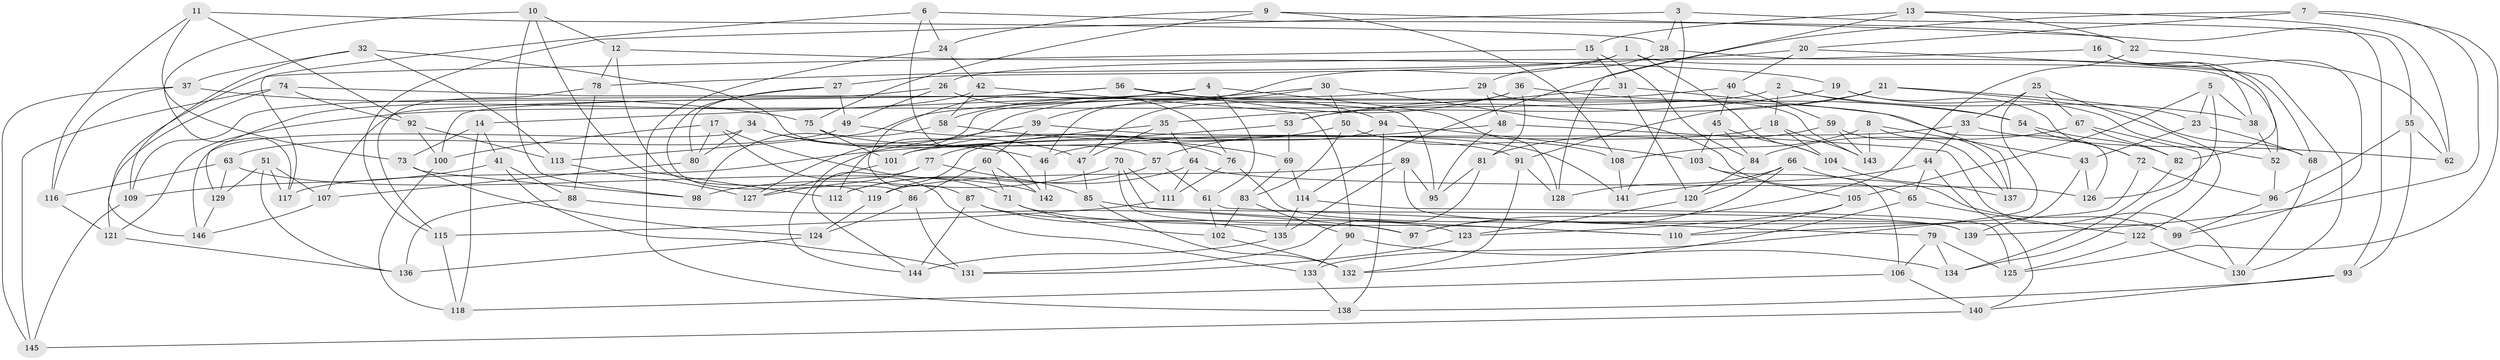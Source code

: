 // coarse degree distribution, {3: 0.136986301369863, 4: 0.5068493150684932, 5: 0.1506849315068493, 8: 0.0547945205479452, 6: 0.0547945205479452, 9: 0.0547945205479452, 17: 0.0136986301369863, 10: 0.0136986301369863, 14: 0.0136986301369863}
// Generated by graph-tools (version 1.1) at 2025/01/03/04/25 22:01:37]
// undirected, 146 vertices, 292 edges
graph export_dot {
graph [start="1"]
  node [color=gray90,style=filled];
  1;
  2;
  3;
  4;
  5;
  6;
  7;
  8;
  9;
  10;
  11;
  12;
  13;
  14;
  15;
  16;
  17;
  18;
  19;
  20;
  21;
  22;
  23;
  24;
  25;
  26;
  27;
  28;
  29;
  30;
  31;
  32;
  33;
  34;
  35;
  36;
  37;
  38;
  39;
  40;
  41;
  42;
  43;
  44;
  45;
  46;
  47;
  48;
  49;
  50;
  51;
  52;
  53;
  54;
  55;
  56;
  57;
  58;
  59;
  60;
  61;
  62;
  63;
  64;
  65;
  66;
  67;
  68;
  69;
  70;
  71;
  72;
  73;
  74;
  75;
  76;
  77;
  78;
  79;
  80;
  81;
  82;
  83;
  84;
  85;
  86;
  87;
  88;
  89;
  90;
  91;
  92;
  93;
  94;
  95;
  96;
  97;
  98;
  99;
  100;
  101;
  102;
  103;
  104;
  105;
  106;
  107;
  108;
  109;
  110;
  111;
  112;
  113;
  114;
  115;
  116;
  117;
  118;
  119;
  120;
  121;
  122;
  123;
  124;
  125;
  126;
  127;
  128;
  129;
  130;
  131;
  132;
  133;
  134;
  135;
  136;
  137;
  138;
  139;
  140;
  141;
  142;
  143;
  144;
  145;
  146;
  1 -- 39;
  1 -- 27;
  1 -- 52;
  1 -- 104;
  2 -- 18;
  2 -- 121;
  2 -- 38;
  2 -- 54;
  3 -- 55;
  3 -- 115;
  3 -- 28;
  3 -- 141;
  4 -- 14;
  4 -- 61;
  4 -- 87;
  4 -- 128;
  5 -- 23;
  5 -- 38;
  5 -- 126;
  5 -- 105;
  6 -- 22;
  6 -- 142;
  6 -- 24;
  6 -- 117;
  7 -- 139;
  7 -- 114;
  7 -- 20;
  7 -- 125;
  8 -- 143;
  8 -- 108;
  8 -- 43;
  8 -- 137;
  9 -- 93;
  9 -- 75;
  9 -- 24;
  9 -- 108;
  10 -- 117;
  10 -- 12;
  10 -- 98;
  10 -- 112;
  11 -- 73;
  11 -- 116;
  11 -- 92;
  11 -- 28;
  12 -- 78;
  12 -- 119;
  12 -- 19;
  13 -- 22;
  13 -- 62;
  13 -- 15;
  13 -- 128;
  14 -- 73;
  14 -- 41;
  14 -- 118;
  15 -- 31;
  15 -- 146;
  15 -- 84;
  16 -- 26;
  16 -- 99;
  16 -- 82;
  16 -- 38;
  17 -- 80;
  17 -- 100;
  17 -- 133;
  17 -- 71;
  18 -- 104;
  18 -- 143;
  18 -- 46;
  19 -- 72;
  19 -- 52;
  19 -- 35;
  20 -- 40;
  20 -- 130;
  20 -- 78;
  21 -- 53;
  21 -- 68;
  21 -- 91;
  21 -- 23;
  22 -- 62;
  22 -- 97;
  23 -- 68;
  23 -- 43;
  24 -- 138;
  24 -- 42;
  25 -- 67;
  25 -- 122;
  25 -- 33;
  25 -- 133;
  26 -- 109;
  26 -- 49;
  26 -- 76;
  27 -- 49;
  27 -- 80;
  27 -- 86;
  28 -- 29;
  28 -- 68;
  29 -- 48;
  29 -- 143;
  29 -- 127;
  30 -- 65;
  30 -- 58;
  30 -- 46;
  30 -- 50;
  31 -- 137;
  31 -- 53;
  31 -- 120;
  32 -- 113;
  32 -- 37;
  32 -- 109;
  32 -- 57;
  33 -- 62;
  33 -- 101;
  33 -- 44;
  34 -- 47;
  34 -- 146;
  34 -- 46;
  34 -- 80;
  35 -- 64;
  35 -- 47;
  35 -- 77;
  36 -- 81;
  36 -- 112;
  36 -- 54;
  36 -- 47;
  37 -- 145;
  37 -- 75;
  37 -- 116;
  38 -- 52;
  39 -- 141;
  39 -- 60;
  39 -- 144;
  40 -- 113;
  40 -- 59;
  40 -- 45;
  41 -- 88;
  41 -- 131;
  41 -- 109;
  42 -- 90;
  42 -- 58;
  42 -- 129;
  43 -- 126;
  43 -- 139;
  44 -- 140;
  44 -- 65;
  44 -- 141;
  45 -- 104;
  45 -- 103;
  45 -- 84;
  46 -- 142;
  47 -- 85;
  48 -- 130;
  48 -- 95;
  48 -- 57;
  49 -- 76;
  49 -- 63;
  50 -- 108;
  50 -- 101;
  50 -- 83;
  51 -- 129;
  51 -- 136;
  51 -- 117;
  51 -- 107;
  52 -- 96;
  53 -- 69;
  53 -- 117;
  54 -- 72;
  54 -- 82;
  55 -- 96;
  55 -- 93;
  55 -- 62;
  56 -- 107;
  56 -- 100;
  56 -- 94;
  56 -- 126;
  57 -- 61;
  57 -- 112;
  58 -- 98;
  58 -- 69;
  59 -- 137;
  59 -- 143;
  59 -- 81;
  60 -- 86;
  60 -- 142;
  60 -- 71;
  61 -- 79;
  61 -- 102;
  63 -- 142;
  63 -- 129;
  63 -- 116;
  64 -- 112;
  64 -- 126;
  64 -- 111;
  65 -- 132;
  65 -- 122;
  66 -- 128;
  66 -- 120;
  66 -- 99;
  66 -- 97;
  67 -- 134;
  67 -- 84;
  67 -- 82;
  68 -- 130;
  69 -- 114;
  69 -- 83;
  70 -- 98;
  70 -- 110;
  70 -- 111;
  70 -- 97;
  71 -- 110;
  71 -- 102;
  72 -- 110;
  72 -- 96;
  73 -- 124;
  73 -- 98;
  74 -- 121;
  74 -- 145;
  74 -- 92;
  74 -- 95;
  75 -- 91;
  75 -- 101;
  76 -- 111;
  76 -- 139;
  77 -- 127;
  77 -- 144;
  77 -- 85;
  78 -- 115;
  78 -- 88;
  79 -- 106;
  79 -- 134;
  79 -- 125;
  80 -- 107;
  81 -- 131;
  81 -- 95;
  82 -- 134;
  83 -- 102;
  83 -- 90;
  84 -- 120;
  85 -- 139;
  85 -- 132;
  86 -- 124;
  86 -- 131;
  87 -- 123;
  87 -- 144;
  87 -- 135;
  88 -- 97;
  88 -- 136;
  89 -- 119;
  89 -- 99;
  89 -- 95;
  89 -- 135;
  90 -- 133;
  90 -- 134;
  91 -- 128;
  91 -- 132;
  92 -- 113;
  92 -- 100;
  93 -- 138;
  93 -- 140;
  94 -- 119;
  94 -- 138;
  94 -- 103;
  96 -- 99;
  100 -- 118;
  101 -- 127;
  102 -- 132;
  103 -- 106;
  103 -- 105;
  104 -- 137;
  105 -- 110;
  105 -- 123;
  106 -- 140;
  106 -- 118;
  107 -- 146;
  108 -- 141;
  109 -- 145;
  111 -- 115;
  113 -- 127;
  114 -- 135;
  114 -- 125;
  115 -- 118;
  116 -- 121;
  119 -- 124;
  120 -- 123;
  121 -- 136;
  122 -- 130;
  122 -- 125;
  123 -- 131;
  124 -- 136;
  129 -- 146;
  133 -- 138;
  135 -- 144;
  140 -- 145;
}
